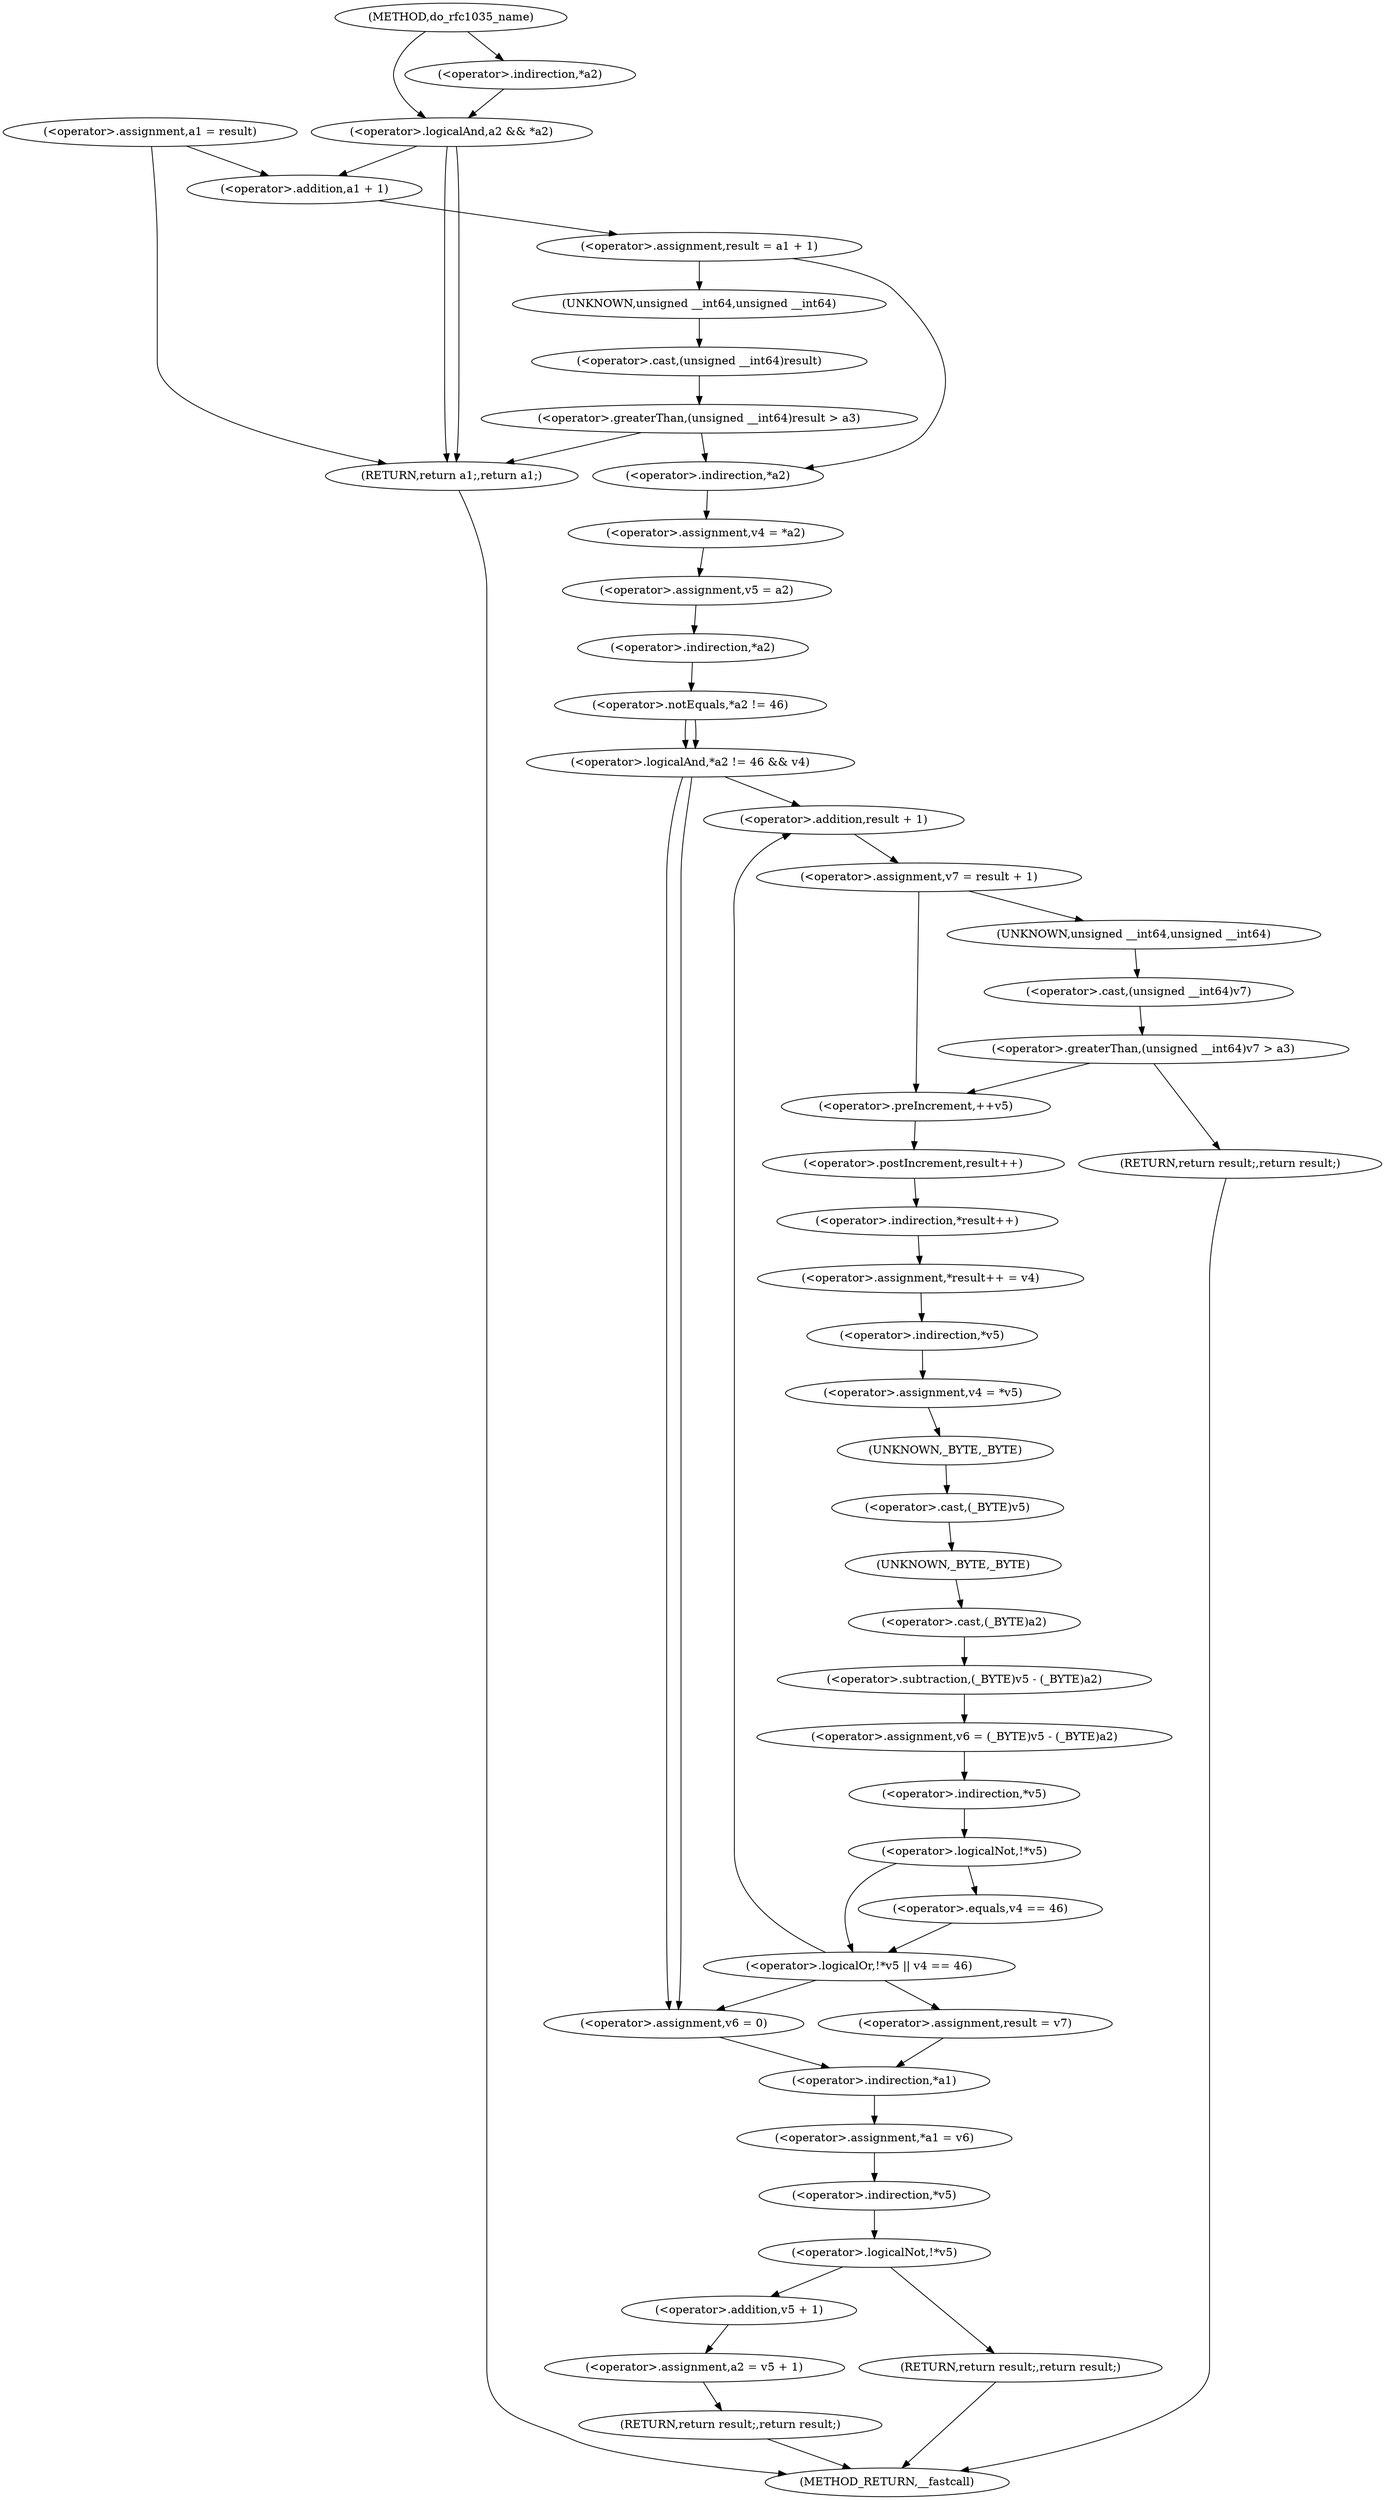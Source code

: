digraph do_rfc1035_name {  
"1000117" [label = "(<operator>.logicalAnd,a2 && *a2)" ]
"1000119" [label = "(<operator>.indirection,*a2)" ]
"1000125" [label = "(<operator>.assignment,result = a1 + 1)" ]
"1000127" [label = "(<operator>.addition,a1 + 1)" ]
"1000134" [label = "(<operator>.greaterThan,(unsigned __int64)result > a3)" ]
"1000135" [label = "(<operator>.cast,(unsigned __int64)result)" ]
"1000136" [label = "(UNKNOWN,unsigned __int64,unsigned __int64)" ]
"1000140" [label = "(<operator>.assignment,v4 = *a2)" ]
"1000142" [label = "(<operator>.indirection,*a2)" ]
"1000144" [label = "(<operator>.assignment,v5 = a2)" ]
"1000148" [label = "(<operator>.logicalAnd,*a2 != 46 && v4)" ]
"1000149" [label = "(<operator>.notEquals,*a2 != 46)" ]
"1000150" [label = "(<operator>.indirection,*a2)" ]
"1000158" [label = "(<operator>.assignment,v7 = result + 1)" ]
"1000160" [label = "(<operator>.addition,result + 1)" ]
"1000167" [label = "(<operator>.greaterThan,(unsigned __int64)v7 > a3)" ]
"1000168" [label = "(<operator>.cast,(unsigned __int64)v7)" ]
"1000169" [label = "(UNKNOWN,unsigned __int64,unsigned __int64)" ]
"1000172" [label = "(RETURN,return result;,return result;)" ]
"1000174" [label = "(<operator>.preIncrement,++v5)" ]
"1000176" [label = "(<operator>.assignment,*result++ = v4)" ]
"1000177" [label = "(<operator>.indirection,*result++)" ]
"1000178" [label = "(<operator>.postIncrement,result++)" ]
"1000181" [label = "(<operator>.assignment,v4 = *v5)" ]
"1000183" [label = "(<operator>.indirection,*v5)" ]
"1000185" [label = "(<operator>.assignment,v6 = (_BYTE)v5 - (_BYTE)a2)" ]
"1000187" [label = "(<operator>.subtraction,(_BYTE)v5 - (_BYTE)a2)" ]
"1000188" [label = "(<operator>.cast,(_BYTE)v5)" ]
"1000189" [label = "(UNKNOWN,_BYTE,_BYTE)" ]
"1000191" [label = "(<operator>.cast,(_BYTE)a2)" ]
"1000192" [label = "(UNKNOWN,_BYTE,_BYTE)" ]
"1000195" [label = "(<operator>.logicalOr,!*v5 || v4 == 46)" ]
"1000196" [label = "(<operator>.logicalNot,!*v5)" ]
"1000197" [label = "(<operator>.indirection,*v5)" ]
"1000199" [label = "(<operator>.equals,v4 == 46)" ]
"1000203" [label = "(<operator>.assignment,result = v7)" ]
"1000207" [label = "(<operator>.assignment,v6 = 0)" ]
"1000211" [label = "(<operator>.assignment,*a1 = v6)" ]
"1000212" [label = "(<operator>.indirection,*a1)" ]
"1000216" [label = "(<operator>.logicalNot,!*v5)" ]
"1000217" [label = "(<operator>.indirection,*v5)" ]
"1000219" [label = "(RETURN,return result;,return result;)" ]
"1000221" [label = "(<operator>.assignment,a2 = v5 + 1)" ]
"1000223" [label = "(<operator>.addition,v5 + 1)" ]
"1000226" [label = "(RETURN,return result;,return result;)" ]
"1000228" [label = "(<operator>.assignment,a1 = result)" ]
"1000231" [label = "(RETURN,return a1;,return a1;)" ]
"1000106" [label = "(METHOD,do_rfc1035_name)" ]
"1000233" [label = "(METHOD_RETURN,__fastcall)" ]
  "1000117" -> "1000127" 
  "1000117" -> "1000231" 
  "1000117" -> "1000231" 
  "1000119" -> "1000117" 
  "1000125" -> "1000136" 
  "1000125" -> "1000142" 
  "1000127" -> "1000125" 
  "1000134" -> "1000231" 
  "1000134" -> "1000142" 
  "1000135" -> "1000134" 
  "1000136" -> "1000135" 
  "1000140" -> "1000144" 
  "1000142" -> "1000140" 
  "1000144" -> "1000150" 
  "1000148" -> "1000160" 
  "1000148" -> "1000207" 
  "1000148" -> "1000207" 
  "1000149" -> "1000148" 
  "1000149" -> "1000148" 
  "1000150" -> "1000149" 
  "1000158" -> "1000169" 
  "1000158" -> "1000174" 
  "1000160" -> "1000158" 
  "1000167" -> "1000172" 
  "1000167" -> "1000174" 
  "1000168" -> "1000167" 
  "1000169" -> "1000168" 
  "1000172" -> "1000233" 
  "1000174" -> "1000178" 
  "1000176" -> "1000183" 
  "1000177" -> "1000176" 
  "1000178" -> "1000177" 
  "1000181" -> "1000189" 
  "1000183" -> "1000181" 
  "1000185" -> "1000197" 
  "1000187" -> "1000185" 
  "1000188" -> "1000192" 
  "1000189" -> "1000188" 
  "1000191" -> "1000187" 
  "1000192" -> "1000191" 
  "1000195" -> "1000160" 
  "1000195" -> "1000207" 
  "1000195" -> "1000203" 
  "1000196" -> "1000195" 
  "1000196" -> "1000199" 
  "1000197" -> "1000196" 
  "1000199" -> "1000195" 
  "1000203" -> "1000212" 
  "1000207" -> "1000212" 
  "1000211" -> "1000217" 
  "1000212" -> "1000211" 
  "1000216" -> "1000219" 
  "1000216" -> "1000223" 
  "1000217" -> "1000216" 
  "1000219" -> "1000233" 
  "1000221" -> "1000226" 
  "1000223" -> "1000221" 
  "1000226" -> "1000233" 
  "1000228" -> "1000127" 
  "1000228" -> "1000231" 
  "1000231" -> "1000233" 
  "1000106" -> "1000117" 
  "1000106" -> "1000119" 
}
